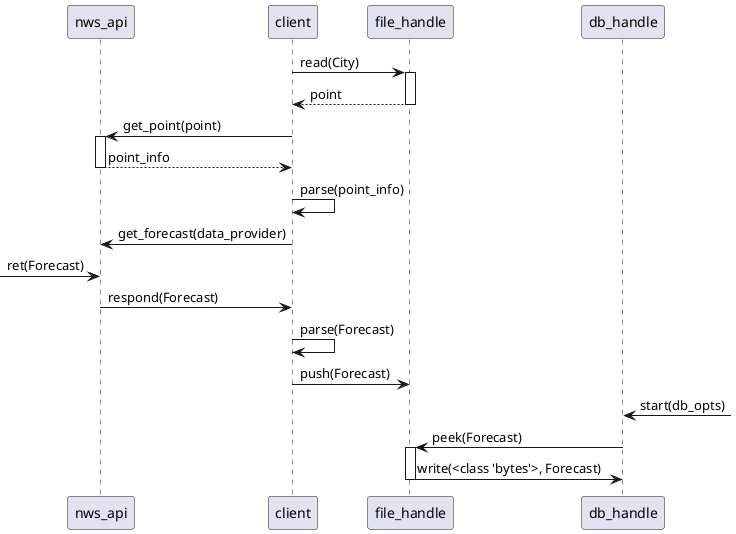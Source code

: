 @startuml
participant nws_api
participant client
participant file_handle
participant db_handle

client -> file_handle : read(City)
activate file_handle
client <-- file_handle: point
deactivate file_handle
client -> nws_api : get_point(point)
activate nws_api
client <-- nws_api: point_info
deactivate nws_api
client -> client : parse(point_info)
client -> nws_api : get_forecast(data_provider)
[-> nws_api : ret(Forecast)
nws_api -> client : respond(Forecast)
client -> client : parse(Forecast)
client -> file_handle : push(Forecast)
]-> db_handle : start(db_opts)
db_handle -> file_handle : peek(Forecast)
activate file_handle
file_handle -> db_handle : write(<class 'bytes'>, Forecast)
deactivate file_handle
@enduml
